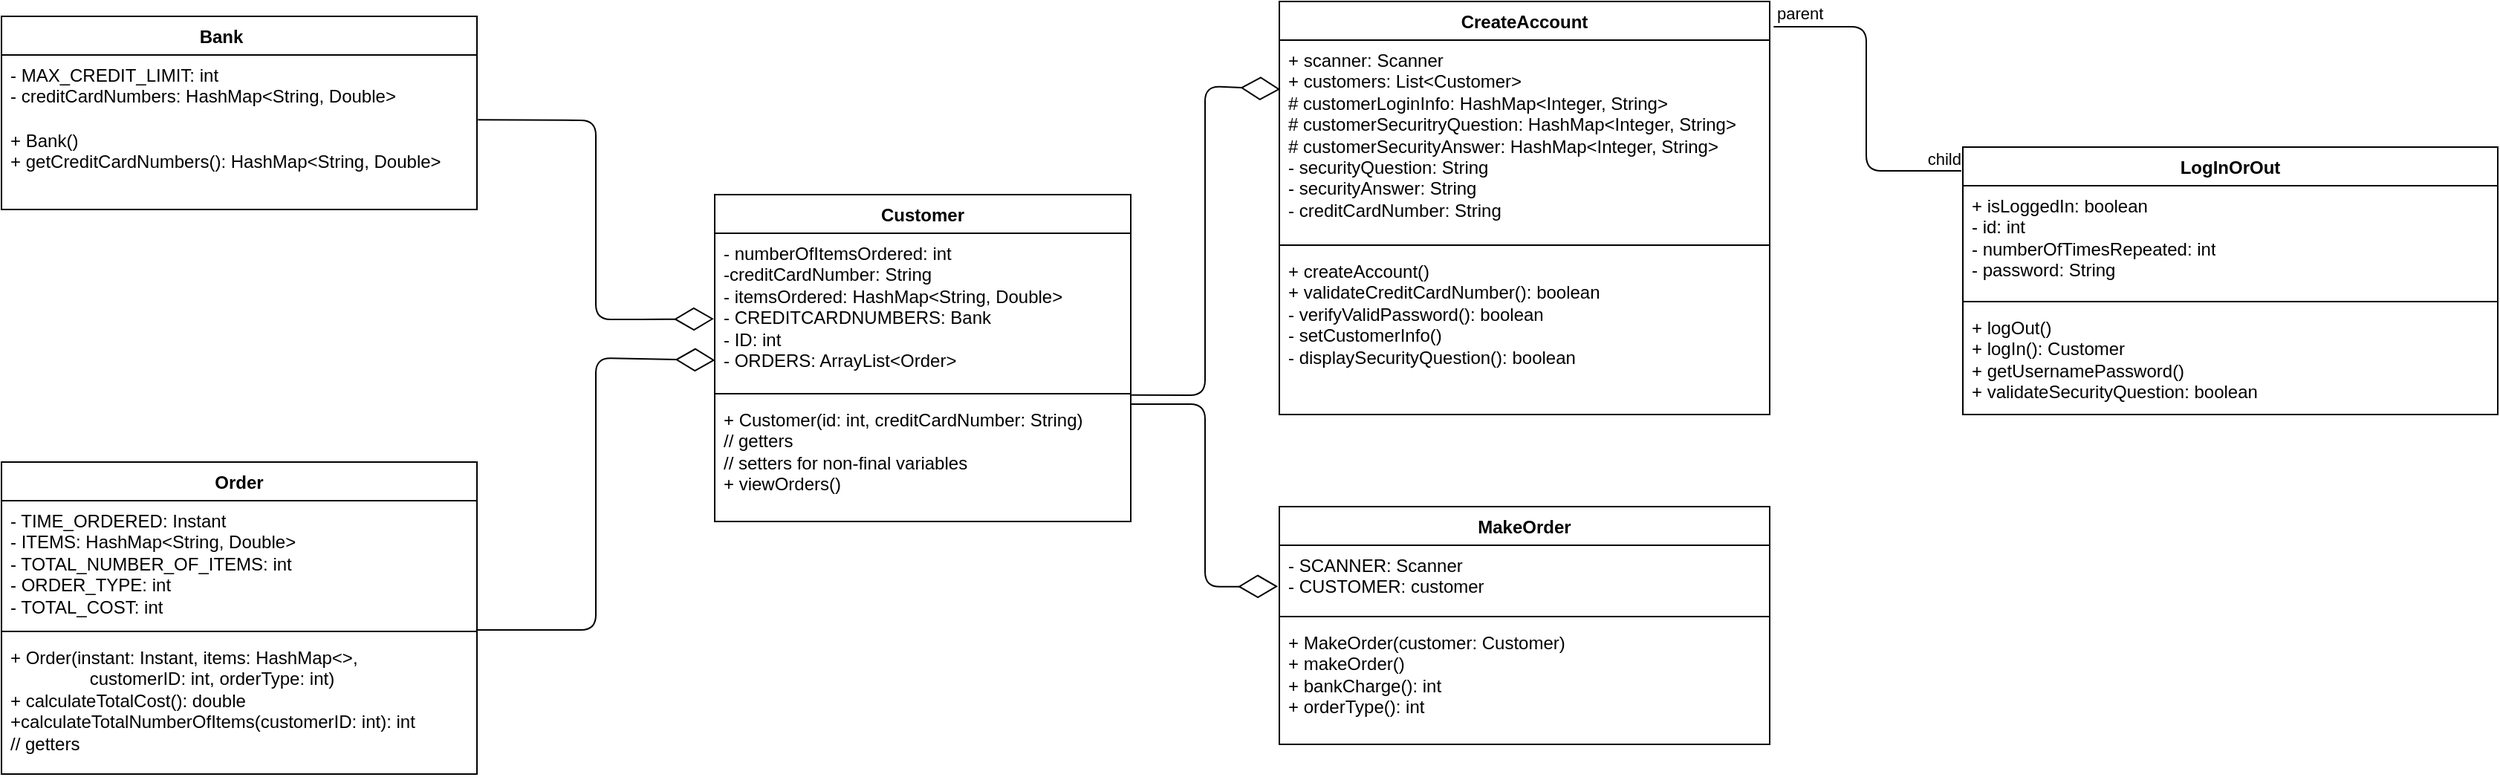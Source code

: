 <mxfile version="24.6.5" type="github">
  <diagram id="C5RBs43oDa-KdzZeNtuy" name="Page-1">
    <mxGraphModel dx="2712" dy="1460" grid="1" gridSize="10" guides="1" tooltips="1" connect="1" arrows="1" fold="1" page="0" pageScale="1" pageWidth="827" pageHeight="1169" math="0" shadow="0">
      <root>
        <mxCell id="WIyWlLk6GJQsqaUBKTNV-0" />
        <mxCell id="WIyWlLk6GJQsqaUBKTNV-1" parent="WIyWlLk6GJQsqaUBKTNV-0" />
        <mxCell id="_u_Hbc2MwsH1nvTyMpZz-0" value="Bank&lt;span style=&quot;white-space: pre;&quot;&gt;&#x9;&lt;/span&gt;" style="swimlane;fontStyle=1;align=center;verticalAlign=top;childLayout=stackLayout;horizontal=1;startSize=26;horizontalStack=0;resizeParent=1;resizeParentMax=0;resizeLast=0;collapsible=1;marginBottom=0;whiteSpace=wrap;html=1;labelBackgroundColor=none;rounded=0;" vertex="1" parent="WIyWlLk6GJQsqaUBKTNV-1">
          <mxGeometry x="-760" y="-110" width="320" height="130" as="geometry" />
        </mxCell>
        <mxCell id="_u_Hbc2MwsH1nvTyMpZz-1" value="&lt;div&gt;- MAX_CREDIT_LIMIT: int&lt;/div&gt;&lt;div&gt;- creditCardNumbers: HashMap&amp;lt;String, Double&amp;gt;&lt;br&gt;&lt;/div&gt;" style="text;align=left;verticalAlign=top;spacingLeft=4;spacingRight=4;overflow=hidden;rotatable=0;points=[[0,0.5],[1,0.5]];portConstraint=eastwest;whiteSpace=wrap;html=1;labelBackgroundColor=none;rounded=0;" vertex="1" parent="_u_Hbc2MwsH1nvTyMpZz-0">
          <mxGeometry y="26" width="320" height="44" as="geometry" />
        </mxCell>
        <mxCell id="_u_Hbc2MwsH1nvTyMpZz-3" value="&lt;div&gt;+ Bank()&lt;/div&gt;&lt;div&gt;+ getCreditCardNumbers(): HashMap&amp;lt;String, Double&amp;gt;&lt;br&gt;&lt;/div&gt;" style="text;align=left;verticalAlign=top;spacingLeft=4;spacingRight=4;overflow=hidden;rotatable=0;points=[[0,0.5],[1,0.5]];portConstraint=eastwest;whiteSpace=wrap;html=1;labelBackgroundColor=none;rounded=0;" vertex="1" parent="_u_Hbc2MwsH1nvTyMpZz-0">
          <mxGeometry y="70" width="320" height="60" as="geometry" />
        </mxCell>
        <mxCell id="_u_Hbc2MwsH1nvTyMpZz-5" value="CreateAccount" style="swimlane;fontStyle=1;align=center;verticalAlign=top;childLayout=stackLayout;horizontal=1;startSize=26;horizontalStack=0;resizeParent=1;resizeParentMax=0;resizeLast=0;collapsible=1;marginBottom=0;whiteSpace=wrap;html=1;labelBackgroundColor=none;rounded=0;" vertex="1" parent="WIyWlLk6GJQsqaUBKTNV-1">
          <mxGeometry x="100" y="-120" width="330" height="278" as="geometry" />
        </mxCell>
        <mxCell id="_u_Hbc2MwsH1nvTyMpZz-6" value="&lt;div&gt;+ scanner: Scanner&lt;/div&gt;&lt;div&gt;+ customers: List&amp;lt;Customer&amp;gt;&lt;/div&gt;&lt;div&gt;# customerLoginInfo: HashMap&amp;lt;Integer, String&amp;gt;&lt;/div&gt;&lt;div&gt;# customerSecuritryQuestion: HashMap&amp;lt;Integer, String&amp;gt;&lt;/div&gt;&lt;div&gt;# customerSecurityAnswer: HashMap&amp;lt;Integer, String&amp;gt;&lt;/div&gt;&lt;div&gt;- securityQuestion: String&lt;/div&gt;&lt;div&gt;- securityAnswer: String&lt;/div&gt;&lt;div&gt;- creditCardNumber: String&lt;br&gt;&lt;/div&gt;" style="text;align=left;verticalAlign=top;spacingLeft=4;spacingRight=4;overflow=hidden;rotatable=0;points=[[0,0.5],[1,0.5]];portConstraint=eastwest;whiteSpace=wrap;html=1;labelBackgroundColor=none;rounded=0;" vertex="1" parent="_u_Hbc2MwsH1nvTyMpZz-5">
          <mxGeometry y="26" width="330" height="134" as="geometry" />
        </mxCell>
        <mxCell id="_u_Hbc2MwsH1nvTyMpZz-32" value="" style="line;strokeWidth=1;fillColor=none;align=left;verticalAlign=middle;spacingTop=-1;spacingLeft=3;spacingRight=3;rotatable=0;labelPosition=right;points=[];portConstraint=eastwest;strokeColor=inherit;" vertex="1" parent="_u_Hbc2MwsH1nvTyMpZz-5">
          <mxGeometry y="160" width="330" height="8" as="geometry" />
        </mxCell>
        <mxCell id="_u_Hbc2MwsH1nvTyMpZz-8" value="&lt;div&gt;+ createAccount()&lt;/div&gt;&lt;div&gt;+ validateCreditCardNumber(): boolean&lt;/div&gt;&lt;div&gt;- verifyValidPassword(): boolean&lt;/div&gt;&lt;div&gt;- setCustomerInfo()&lt;/div&gt;&lt;div&gt;- displaySecurityQuestion(): boolean&lt;br&gt;&lt;/div&gt;" style="text;align=left;verticalAlign=top;spacingLeft=4;spacingRight=4;overflow=hidden;rotatable=0;points=[[0,0.5],[1,0.5]];portConstraint=eastwest;whiteSpace=wrap;html=1;labelBackgroundColor=none;rounded=0;" vertex="1" parent="_u_Hbc2MwsH1nvTyMpZz-5">
          <mxGeometry y="168" width="330" height="110" as="geometry" />
        </mxCell>
        <mxCell id="_u_Hbc2MwsH1nvTyMpZz-9" value="Customer" style="swimlane;fontStyle=1;align=center;verticalAlign=top;childLayout=stackLayout;horizontal=1;startSize=26;horizontalStack=0;resizeParent=1;resizeParentMax=0;resizeLast=0;collapsible=1;marginBottom=0;whiteSpace=wrap;html=1;labelBackgroundColor=none;rounded=0;" vertex="1" parent="WIyWlLk6GJQsqaUBKTNV-1">
          <mxGeometry x="-280" y="10" width="280" height="220" as="geometry" />
        </mxCell>
        <mxCell id="_u_Hbc2MwsH1nvTyMpZz-10" value="&lt;div&gt;- numberOfItemsOrdered: int&lt;/div&gt;&lt;div&gt;-creditCardNumber: String&lt;/div&gt;&lt;div&gt;- itemsOrdered: HashMap&amp;lt;String, Double&amp;gt;&lt;/div&gt;&lt;div&gt;- CREDITCARDNUMBERS: Bank&lt;/div&gt;&lt;div&gt;- ID: int&lt;/div&gt;&lt;div&gt;- ORDERS: ArrayList&amp;lt;Order&amp;gt;&lt;br&gt;&lt;/div&gt;" style="text;align=left;verticalAlign=top;spacingLeft=4;spacingRight=4;overflow=hidden;rotatable=0;points=[[0,0.5],[1,0.5]];portConstraint=eastwest;whiteSpace=wrap;html=1;labelBackgroundColor=none;rounded=0;" vertex="1" parent="_u_Hbc2MwsH1nvTyMpZz-9">
          <mxGeometry y="26" width="280" height="104" as="geometry" />
        </mxCell>
        <mxCell id="_u_Hbc2MwsH1nvTyMpZz-11" value="" style="line;strokeWidth=1;align=left;verticalAlign=middle;spacingTop=-1;spacingLeft=3;spacingRight=3;rotatable=0;labelPosition=right;points=[];portConstraint=eastwest;labelBackgroundColor=none;rounded=0;" vertex="1" parent="_u_Hbc2MwsH1nvTyMpZz-9">
          <mxGeometry y="130" width="280" height="8" as="geometry" />
        </mxCell>
        <mxCell id="_u_Hbc2MwsH1nvTyMpZz-12" value="&lt;div&gt;+ Customer(id: int, creditCardNumber: String)&lt;/div&gt;&lt;div&gt;// getters&lt;/div&gt;&lt;div&gt;// setters for non-final variables&lt;/div&gt;&lt;div&gt;+ viewOrders()&lt;br&gt; &lt;/div&gt;" style="text;align=left;verticalAlign=top;spacingLeft=4;spacingRight=4;overflow=hidden;rotatable=0;points=[[0,0.5],[1,0.5]];portConstraint=eastwest;whiteSpace=wrap;html=1;labelBackgroundColor=none;rounded=0;" vertex="1" parent="_u_Hbc2MwsH1nvTyMpZz-9">
          <mxGeometry y="138" width="280" height="82" as="geometry" />
        </mxCell>
        <mxCell id="_u_Hbc2MwsH1nvTyMpZz-13" value="Order" style="swimlane;fontStyle=1;align=center;verticalAlign=top;childLayout=stackLayout;horizontal=1;startSize=26;horizontalStack=0;resizeParent=1;resizeParentMax=0;resizeLast=0;collapsible=1;marginBottom=0;whiteSpace=wrap;html=1;labelBackgroundColor=none;rounded=0;" vertex="1" parent="WIyWlLk6GJQsqaUBKTNV-1">
          <mxGeometry x="-760" y="190" width="320" height="210" as="geometry" />
        </mxCell>
        <mxCell id="_u_Hbc2MwsH1nvTyMpZz-14" value="&lt;div&gt;- TIME_ORDERED: Instant&lt;/div&gt;&lt;div&gt;- ITEMS: HashMap&amp;lt;String, Double&amp;gt;&lt;/div&gt;&lt;div&gt;- TOTAL_NUMBER_OF_ITEMS: int&lt;/div&gt;&lt;div&gt;- ORDER_TYPE: int&lt;/div&gt;&lt;div&gt;- TOTAL_COST: int&lt;br&gt;&lt;/div&gt;" style="text;align=left;verticalAlign=top;spacingLeft=4;spacingRight=4;overflow=hidden;rotatable=0;points=[[0,0.5],[1,0.5]];portConstraint=eastwest;whiteSpace=wrap;html=1;labelBackgroundColor=none;rounded=0;" vertex="1" parent="_u_Hbc2MwsH1nvTyMpZz-13">
          <mxGeometry y="26" width="320" height="84" as="geometry" />
        </mxCell>
        <mxCell id="_u_Hbc2MwsH1nvTyMpZz-15" value="" style="line;strokeWidth=1;align=left;verticalAlign=middle;spacingTop=-1;spacingLeft=3;spacingRight=3;rotatable=0;labelPosition=right;points=[];portConstraint=eastwest;labelBackgroundColor=none;rounded=0;" vertex="1" parent="_u_Hbc2MwsH1nvTyMpZz-13">
          <mxGeometry y="110" width="320" height="8" as="geometry" />
        </mxCell>
        <mxCell id="_u_Hbc2MwsH1nvTyMpZz-16" value="&lt;div&gt;+ Order(instant: Instant, items: HashMap&amp;lt;&amp;gt;, &lt;span style=&quot;white-space: pre;&quot;&gt;&#x9;&lt;/span&gt;&lt;span style=&quot;white-space: pre;&quot;&gt;&#x9;&lt;/span&gt;customerID: int, orderType: int)&lt;/div&gt;&lt;div&gt;+ calculateTotalCost(): double&lt;/div&gt;&lt;div&gt;+calculateTotalNumberOfItems(customerID: int): int&lt;/div&gt;&lt;div&gt;// getters&lt;br&gt;&lt;/div&gt;" style="text;align=left;verticalAlign=top;spacingLeft=4;spacingRight=4;overflow=hidden;rotatable=0;points=[[0,0.5],[1,0.5]];portConstraint=eastwest;whiteSpace=wrap;html=1;labelBackgroundColor=none;rounded=0;" vertex="1" parent="_u_Hbc2MwsH1nvTyMpZz-13">
          <mxGeometry y="118" width="320" height="92" as="geometry" />
        </mxCell>
        <mxCell id="_u_Hbc2MwsH1nvTyMpZz-21" value="" style="endArrow=diamondThin;endFill=0;endSize=24;html=1;exitX=1.002;exitY=-0.007;exitDx=0;exitDy=0;exitPerimeter=0;entryX=-0.002;entryY=0.554;entryDx=0;entryDy=0;entryPerimeter=0;" edge="1" parent="WIyWlLk6GJQsqaUBKTNV-1" source="_u_Hbc2MwsH1nvTyMpZz-3" target="_u_Hbc2MwsH1nvTyMpZz-10">
          <mxGeometry width="160" relative="1" as="geometry">
            <mxPoint x="-436.92" y="-40" as="sourcePoint" />
            <mxPoint x="-281" y="90" as="targetPoint" />
            <Array as="points">
              <mxPoint x="-360" y="-40" />
              <mxPoint x="-360" y="94" />
              <mxPoint x="-320" y="94" />
            </Array>
          </mxGeometry>
        </mxCell>
        <mxCell id="_u_Hbc2MwsH1nvTyMpZz-22" value="" style="endArrow=diamondThin;endFill=0;endSize=24;html=1;exitX=0.998;exitY=0.379;exitDx=0;exitDy=0;exitPerimeter=0;entryX=0.001;entryY=0.822;entryDx=0;entryDy=0;entryPerimeter=0;" edge="1" parent="WIyWlLk6GJQsqaUBKTNV-1" source="_u_Hbc2MwsH1nvTyMpZz-15" target="_u_Hbc2MwsH1nvTyMpZz-10">
          <mxGeometry width="160" relative="1" as="geometry">
            <mxPoint x="-440" y="120" as="sourcePoint" />
            <mxPoint x="-280" y="120" as="targetPoint" />
            <Array as="points">
              <mxPoint x="-360" y="303" />
              <mxPoint x="-360" y="120" />
            </Array>
          </mxGeometry>
        </mxCell>
        <mxCell id="_u_Hbc2MwsH1nvTyMpZz-23" value="" style="endArrow=diamondThin;endFill=0;endSize=24;html=1;exitX=1.002;exitY=-0.038;exitDx=0;exitDy=0;exitPerimeter=0;entryX=0.002;entryY=0.247;entryDx=0;entryDy=0;entryPerimeter=0;" edge="1" parent="WIyWlLk6GJQsqaUBKTNV-1" source="_u_Hbc2MwsH1nvTyMpZz-12" target="_u_Hbc2MwsH1nvTyMpZz-6">
          <mxGeometry width="160" relative="1" as="geometry">
            <mxPoint x="-60" y="-60" as="sourcePoint" />
            <mxPoint x="100" y="-60" as="targetPoint" />
            <Array as="points">
              <mxPoint x="50" y="145" />
              <mxPoint x="50" y="-63" />
            </Array>
          </mxGeometry>
        </mxCell>
        <mxCell id="_u_Hbc2MwsH1nvTyMpZz-28" value="LogInOrOut" style="swimlane;fontStyle=1;align=center;verticalAlign=top;childLayout=stackLayout;horizontal=1;startSize=26;horizontalStack=0;resizeParent=1;resizeParentMax=0;resizeLast=0;collapsible=1;marginBottom=0;whiteSpace=wrap;html=1;" vertex="1" parent="WIyWlLk6GJQsqaUBKTNV-1">
          <mxGeometry x="560" y="-22" width="360" height="180" as="geometry">
            <mxRectangle x="560" y="-22" width="100" height="30" as="alternateBounds" />
          </mxGeometry>
        </mxCell>
        <mxCell id="_u_Hbc2MwsH1nvTyMpZz-29" value="&lt;div&gt;+ isLoggedIn: boolean&lt;/div&gt;&lt;div&gt;- id: int&lt;/div&gt;&lt;div&gt;- numberOfTimesRepeated: int&lt;/div&gt;&lt;div&gt;- password: String&lt;br&gt;&lt;/div&gt;" style="text;align=left;verticalAlign=top;spacingLeft=4;spacingRight=4;overflow=hidden;rotatable=0;points=[[0,0.5],[1,0.5]];portConstraint=eastwest;whiteSpace=wrap;html=1;" vertex="1" parent="_u_Hbc2MwsH1nvTyMpZz-28">
          <mxGeometry y="26" width="360" height="74" as="geometry" />
        </mxCell>
        <mxCell id="_u_Hbc2MwsH1nvTyMpZz-30" value="" style="line;strokeWidth=1;align=left;verticalAlign=middle;spacingTop=-1;spacingLeft=3;spacingRight=3;rotatable=0;labelPosition=right;points=[];portConstraint=eastwest;" vertex="1" parent="_u_Hbc2MwsH1nvTyMpZz-28">
          <mxGeometry y="100" width="360" height="8" as="geometry" />
        </mxCell>
        <mxCell id="_u_Hbc2MwsH1nvTyMpZz-31" value="&lt;div&gt;+ logOut()&lt;/div&gt;&lt;div&gt;+ logIn(): Customer&lt;/div&gt;&lt;div&gt;+ getUsernamePassword()&lt;/div&gt;&lt;div&gt;+ validateSecurityQuestion: boolean&lt;br&gt;&lt;/div&gt;" style="text;align=left;verticalAlign=top;spacingLeft=4;spacingRight=4;overflow=hidden;rotatable=0;points=[[0,0.5],[1,0.5]];portConstraint=eastwest;whiteSpace=wrap;html=1;" vertex="1" parent="_u_Hbc2MwsH1nvTyMpZz-28">
          <mxGeometry y="108" width="360" height="72" as="geometry" />
        </mxCell>
        <mxCell id="_u_Hbc2MwsH1nvTyMpZz-33" value="" style="endArrow=none;html=1;edgeStyle=orthogonalEdgeStyle;exitX=1.008;exitY=0.061;exitDx=0;exitDy=0;exitPerimeter=0;entryX=-0.003;entryY=0.089;entryDx=0;entryDy=0;entryPerimeter=0;" edge="1" parent="WIyWlLk6GJQsqaUBKTNV-1" source="_u_Hbc2MwsH1nvTyMpZz-5" target="_u_Hbc2MwsH1nvTyMpZz-28">
          <mxGeometry relative="1" as="geometry">
            <mxPoint x="450" y="-90" as="sourcePoint" />
            <mxPoint x="540" y="-90" as="targetPoint" />
          </mxGeometry>
        </mxCell>
        <mxCell id="_u_Hbc2MwsH1nvTyMpZz-34" value="parent" style="edgeLabel;resizable=0;html=1;align=left;verticalAlign=bottom;" connectable="0" vertex="1" parent="_u_Hbc2MwsH1nvTyMpZz-33">
          <mxGeometry x="-1" relative="1" as="geometry" />
        </mxCell>
        <mxCell id="_u_Hbc2MwsH1nvTyMpZz-35" value="child" style="edgeLabel;resizable=0;html=1;align=right;verticalAlign=bottom;" connectable="0" vertex="1" parent="_u_Hbc2MwsH1nvTyMpZz-33">
          <mxGeometry x="1" relative="1" as="geometry" />
        </mxCell>
        <mxCell id="_u_Hbc2MwsH1nvTyMpZz-36" value="MakeOrder" style="swimlane;fontStyle=1;align=center;verticalAlign=top;childLayout=stackLayout;horizontal=1;startSize=26;horizontalStack=0;resizeParent=1;resizeParentMax=0;resizeLast=0;collapsible=1;marginBottom=0;whiteSpace=wrap;html=1;" vertex="1" parent="WIyWlLk6GJQsqaUBKTNV-1">
          <mxGeometry x="100" y="220" width="330" height="160" as="geometry" />
        </mxCell>
        <mxCell id="_u_Hbc2MwsH1nvTyMpZz-37" value="&lt;div&gt;- SCANNER: Scanner&lt;/div&gt;&lt;div&gt;- CUSTOMER: customer&lt;br&gt;&lt;/div&gt;" style="text;strokeColor=none;fillColor=none;align=left;verticalAlign=top;spacingLeft=4;spacingRight=4;overflow=hidden;rotatable=0;points=[[0,0.5],[1,0.5]];portConstraint=eastwest;whiteSpace=wrap;html=1;" vertex="1" parent="_u_Hbc2MwsH1nvTyMpZz-36">
          <mxGeometry y="26" width="330" height="44" as="geometry" />
        </mxCell>
        <mxCell id="_u_Hbc2MwsH1nvTyMpZz-38" value="" style="line;strokeWidth=1;fillColor=none;align=left;verticalAlign=middle;spacingTop=-1;spacingLeft=3;spacingRight=3;rotatable=0;labelPosition=right;points=[];portConstraint=eastwest;strokeColor=inherit;" vertex="1" parent="_u_Hbc2MwsH1nvTyMpZz-36">
          <mxGeometry y="70" width="330" height="8" as="geometry" />
        </mxCell>
        <mxCell id="_u_Hbc2MwsH1nvTyMpZz-39" value="&lt;div&gt;+ MakeOrder(customer: Customer)&lt;/div&gt;&lt;div&gt;+ makeOrder()&lt;/div&gt;&lt;div&gt;+ bankCharge(): int&lt;/div&gt;&lt;div&gt;+ orderType(): int&lt;br&gt;&lt;/div&gt;" style="text;strokeColor=none;fillColor=none;align=left;verticalAlign=top;spacingLeft=4;spacingRight=4;overflow=hidden;rotatable=0;points=[[0,0.5],[1,0.5]];portConstraint=eastwest;whiteSpace=wrap;html=1;" vertex="1" parent="_u_Hbc2MwsH1nvTyMpZz-36">
          <mxGeometry y="78" width="330" height="82" as="geometry" />
        </mxCell>
        <mxCell id="_u_Hbc2MwsH1nvTyMpZz-40" value="" style="endArrow=diamondThin;endFill=0;endSize=24;html=1;entryX=-0.003;entryY=0.628;entryDx=0;entryDy=0;entryPerimeter=0;exitX=1.001;exitY=0.036;exitDx=0;exitDy=0;exitPerimeter=0;" edge="1" parent="WIyWlLk6GJQsqaUBKTNV-1" source="_u_Hbc2MwsH1nvTyMpZz-12" target="_u_Hbc2MwsH1nvTyMpZz-37">
          <mxGeometry width="160" relative="1" as="geometry">
            <mxPoint y="153" as="sourcePoint" />
            <mxPoint x="100" y="280" as="targetPoint" />
            <Array as="points">
              <mxPoint x="50" y="151" />
              <mxPoint x="50" y="274" />
            </Array>
          </mxGeometry>
        </mxCell>
      </root>
    </mxGraphModel>
  </diagram>
</mxfile>
